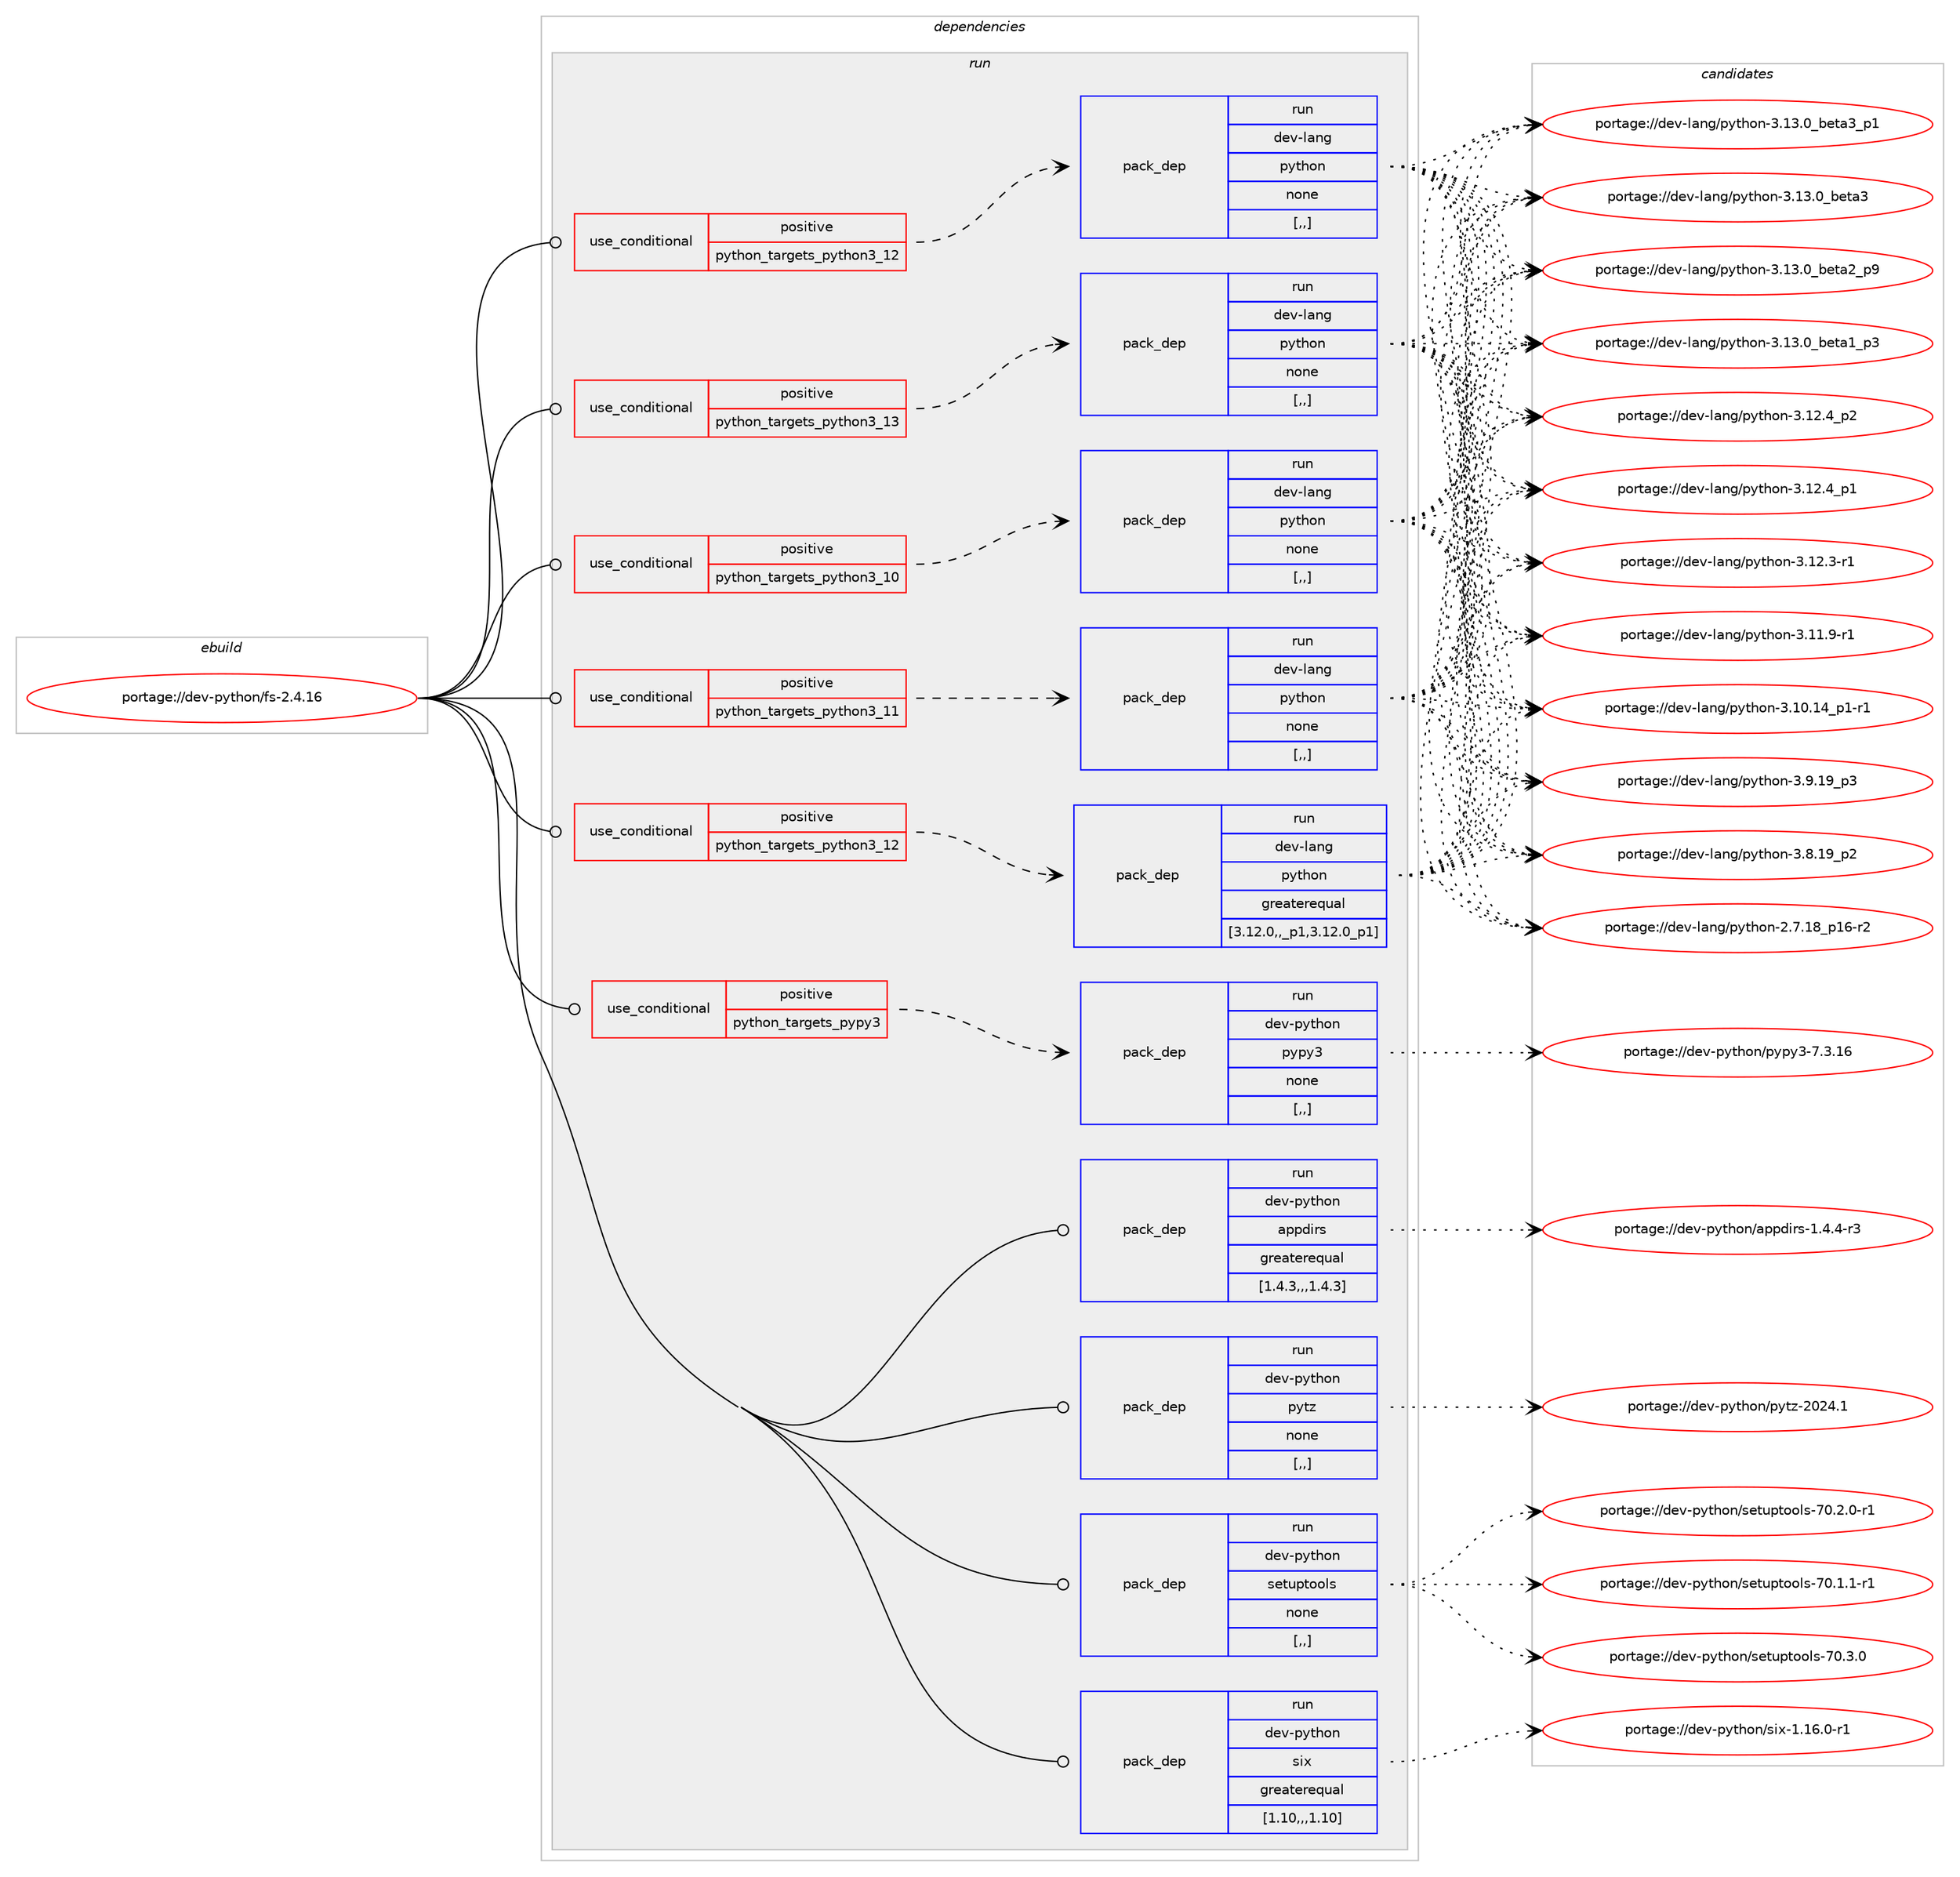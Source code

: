 digraph prolog {

# *************
# Graph options
# *************

newrank=true;
concentrate=true;
compound=true;
graph [rankdir=LR,fontname=Helvetica,fontsize=10,ranksep=1.5];#, ranksep=2.5, nodesep=0.2];
edge  [arrowhead=vee];
node  [fontname=Helvetica,fontsize=10];

# **********
# The ebuild
# **********

subgraph cluster_leftcol {
color=gray;
label=<<i>ebuild</i>>;
id [label="portage://dev-python/fs-2.4.16", color=red, width=4, href="../dev-python/fs-2.4.16.svg"];
}

# ****************
# The dependencies
# ****************

subgraph cluster_midcol {
color=gray;
label=<<i>dependencies</i>>;
subgraph cluster_compile {
fillcolor="#eeeeee";
style=filled;
label=<<i>compile</i>>;
}
subgraph cluster_compileandrun {
fillcolor="#eeeeee";
style=filled;
label=<<i>compile and run</i>>;
}
subgraph cluster_run {
fillcolor="#eeeeee";
style=filled;
label=<<i>run</i>>;
subgraph cond32831 {
dependency146236 [label=<<TABLE BORDER="0" CELLBORDER="1" CELLSPACING="0" CELLPADDING="4"><TR><TD ROWSPAN="3" CELLPADDING="10">use_conditional</TD></TR><TR><TD>positive</TD></TR><TR><TD>python_targets_pypy3</TD></TR></TABLE>>, shape=none, color=red];
subgraph pack112156 {
dependency146237 [label=<<TABLE BORDER="0" CELLBORDER="1" CELLSPACING="0" CELLPADDING="4" WIDTH="220"><TR><TD ROWSPAN="6" CELLPADDING="30">pack_dep</TD></TR><TR><TD WIDTH="110">run</TD></TR><TR><TD>dev-python</TD></TR><TR><TD>pypy3</TD></TR><TR><TD>none</TD></TR><TR><TD>[,,]</TD></TR></TABLE>>, shape=none, color=blue];
}
dependency146236:e -> dependency146237:w [weight=20,style="dashed",arrowhead="vee"];
}
id:e -> dependency146236:w [weight=20,style="solid",arrowhead="odot"];
subgraph cond32832 {
dependency146238 [label=<<TABLE BORDER="0" CELLBORDER="1" CELLSPACING="0" CELLPADDING="4"><TR><TD ROWSPAN="3" CELLPADDING="10">use_conditional</TD></TR><TR><TD>positive</TD></TR><TR><TD>python_targets_python3_10</TD></TR></TABLE>>, shape=none, color=red];
subgraph pack112157 {
dependency146239 [label=<<TABLE BORDER="0" CELLBORDER="1" CELLSPACING="0" CELLPADDING="4" WIDTH="220"><TR><TD ROWSPAN="6" CELLPADDING="30">pack_dep</TD></TR><TR><TD WIDTH="110">run</TD></TR><TR><TD>dev-lang</TD></TR><TR><TD>python</TD></TR><TR><TD>none</TD></TR><TR><TD>[,,]</TD></TR></TABLE>>, shape=none, color=blue];
}
dependency146238:e -> dependency146239:w [weight=20,style="dashed",arrowhead="vee"];
}
id:e -> dependency146238:w [weight=20,style="solid",arrowhead="odot"];
subgraph cond32833 {
dependency146240 [label=<<TABLE BORDER="0" CELLBORDER="1" CELLSPACING="0" CELLPADDING="4"><TR><TD ROWSPAN="3" CELLPADDING="10">use_conditional</TD></TR><TR><TD>positive</TD></TR><TR><TD>python_targets_python3_11</TD></TR></TABLE>>, shape=none, color=red];
subgraph pack112158 {
dependency146241 [label=<<TABLE BORDER="0" CELLBORDER="1" CELLSPACING="0" CELLPADDING="4" WIDTH="220"><TR><TD ROWSPAN="6" CELLPADDING="30">pack_dep</TD></TR><TR><TD WIDTH="110">run</TD></TR><TR><TD>dev-lang</TD></TR><TR><TD>python</TD></TR><TR><TD>none</TD></TR><TR><TD>[,,]</TD></TR></TABLE>>, shape=none, color=blue];
}
dependency146240:e -> dependency146241:w [weight=20,style="dashed",arrowhead="vee"];
}
id:e -> dependency146240:w [weight=20,style="solid",arrowhead="odot"];
subgraph cond32834 {
dependency146242 [label=<<TABLE BORDER="0" CELLBORDER="1" CELLSPACING="0" CELLPADDING="4"><TR><TD ROWSPAN="3" CELLPADDING="10">use_conditional</TD></TR><TR><TD>positive</TD></TR><TR><TD>python_targets_python3_12</TD></TR></TABLE>>, shape=none, color=red];
subgraph pack112159 {
dependency146243 [label=<<TABLE BORDER="0" CELLBORDER="1" CELLSPACING="0" CELLPADDING="4" WIDTH="220"><TR><TD ROWSPAN="6" CELLPADDING="30">pack_dep</TD></TR><TR><TD WIDTH="110">run</TD></TR><TR><TD>dev-lang</TD></TR><TR><TD>python</TD></TR><TR><TD>greaterequal</TD></TR><TR><TD>[3.12.0,,_p1,3.12.0_p1]</TD></TR></TABLE>>, shape=none, color=blue];
}
dependency146242:e -> dependency146243:w [weight=20,style="dashed",arrowhead="vee"];
}
id:e -> dependency146242:w [weight=20,style="solid",arrowhead="odot"];
subgraph cond32835 {
dependency146244 [label=<<TABLE BORDER="0" CELLBORDER="1" CELLSPACING="0" CELLPADDING="4"><TR><TD ROWSPAN="3" CELLPADDING="10">use_conditional</TD></TR><TR><TD>positive</TD></TR><TR><TD>python_targets_python3_12</TD></TR></TABLE>>, shape=none, color=red];
subgraph pack112160 {
dependency146245 [label=<<TABLE BORDER="0" CELLBORDER="1" CELLSPACING="0" CELLPADDING="4" WIDTH="220"><TR><TD ROWSPAN="6" CELLPADDING="30">pack_dep</TD></TR><TR><TD WIDTH="110">run</TD></TR><TR><TD>dev-lang</TD></TR><TR><TD>python</TD></TR><TR><TD>none</TD></TR><TR><TD>[,,]</TD></TR></TABLE>>, shape=none, color=blue];
}
dependency146244:e -> dependency146245:w [weight=20,style="dashed",arrowhead="vee"];
}
id:e -> dependency146244:w [weight=20,style="solid",arrowhead="odot"];
subgraph cond32836 {
dependency146246 [label=<<TABLE BORDER="0" CELLBORDER="1" CELLSPACING="0" CELLPADDING="4"><TR><TD ROWSPAN="3" CELLPADDING="10">use_conditional</TD></TR><TR><TD>positive</TD></TR><TR><TD>python_targets_python3_13</TD></TR></TABLE>>, shape=none, color=red];
subgraph pack112161 {
dependency146247 [label=<<TABLE BORDER="0" CELLBORDER="1" CELLSPACING="0" CELLPADDING="4" WIDTH="220"><TR><TD ROWSPAN="6" CELLPADDING="30">pack_dep</TD></TR><TR><TD WIDTH="110">run</TD></TR><TR><TD>dev-lang</TD></TR><TR><TD>python</TD></TR><TR><TD>none</TD></TR><TR><TD>[,,]</TD></TR></TABLE>>, shape=none, color=blue];
}
dependency146246:e -> dependency146247:w [weight=20,style="dashed",arrowhead="vee"];
}
id:e -> dependency146246:w [weight=20,style="solid",arrowhead="odot"];
subgraph pack112162 {
dependency146248 [label=<<TABLE BORDER="0" CELLBORDER="1" CELLSPACING="0" CELLPADDING="4" WIDTH="220"><TR><TD ROWSPAN="6" CELLPADDING="30">pack_dep</TD></TR><TR><TD WIDTH="110">run</TD></TR><TR><TD>dev-python</TD></TR><TR><TD>appdirs</TD></TR><TR><TD>greaterequal</TD></TR><TR><TD>[1.4.3,,,1.4.3]</TD></TR></TABLE>>, shape=none, color=blue];
}
id:e -> dependency146248:w [weight=20,style="solid",arrowhead="odot"];
subgraph pack112163 {
dependency146249 [label=<<TABLE BORDER="0" CELLBORDER="1" CELLSPACING="0" CELLPADDING="4" WIDTH="220"><TR><TD ROWSPAN="6" CELLPADDING="30">pack_dep</TD></TR><TR><TD WIDTH="110">run</TD></TR><TR><TD>dev-python</TD></TR><TR><TD>pytz</TD></TR><TR><TD>none</TD></TR><TR><TD>[,,]</TD></TR></TABLE>>, shape=none, color=blue];
}
id:e -> dependency146249:w [weight=20,style="solid",arrowhead="odot"];
subgraph pack112164 {
dependency146250 [label=<<TABLE BORDER="0" CELLBORDER="1" CELLSPACING="0" CELLPADDING="4" WIDTH="220"><TR><TD ROWSPAN="6" CELLPADDING="30">pack_dep</TD></TR><TR><TD WIDTH="110">run</TD></TR><TR><TD>dev-python</TD></TR><TR><TD>setuptools</TD></TR><TR><TD>none</TD></TR><TR><TD>[,,]</TD></TR></TABLE>>, shape=none, color=blue];
}
id:e -> dependency146250:w [weight=20,style="solid",arrowhead="odot"];
subgraph pack112165 {
dependency146251 [label=<<TABLE BORDER="0" CELLBORDER="1" CELLSPACING="0" CELLPADDING="4" WIDTH="220"><TR><TD ROWSPAN="6" CELLPADDING="30">pack_dep</TD></TR><TR><TD WIDTH="110">run</TD></TR><TR><TD>dev-python</TD></TR><TR><TD>six</TD></TR><TR><TD>greaterequal</TD></TR><TR><TD>[1.10,,,1.10]</TD></TR></TABLE>>, shape=none, color=blue];
}
id:e -> dependency146251:w [weight=20,style="solid",arrowhead="odot"];
}
}

# **************
# The candidates
# **************

subgraph cluster_choices {
rank=same;
color=gray;
label=<<i>candidates</i>>;

subgraph choice112156 {
color=black;
nodesep=1;
choice10010111845112121116104111110471121211121215145554651464954 [label="portage://dev-python/pypy3-7.3.16", color=red, width=4,href="../dev-python/pypy3-7.3.16.svg"];
dependency146237:e -> choice10010111845112121116104111110471121211121215145554651464954:w [style=dotted,weight="100"];
}
subgraph choice112157 {
color=black;
nodesep=1;
choice10010111845108971101034711212111610411111045514649514648959810111697519511249 [label="portage://dev-lang/python-3.13.0_beta3_p1", color=red, width=4,href="../dev-lang/python-3.13.0_beta3_p1.svg"];
choice1001011184510897110103471121211161041111104551464951464895981011169751 [label="portage://dev-lang/python-3.13.0_beta3", color=red, width=4,href="../dev-lang/python-3.13.0_beta3.svg"];
choice10010111845108971101034711212111610411111045514649514648959810111697509511257 [label="portage://dev-lang/python-3.13.0_beta2_p9", color=red, width=4,href="../dev-lang/python-3.13.0_beta2_p9.svg"];
choice10010111845108971101034711212111610411111045514649514648959810111697499511251 [label="portage://dev-lang/python-3.13.0_beta1_p3", color=red, width=4,href="../dev-lang/python-3.13.0_beta1_p3.svg"];
choice100101118451089711010347112121116104111110455146495046529511250 [label="portage://dev-lang/python-3.12.4_p2", color=red, width=4,href="../dev-lang/python-3.12.4_p2.svg"];
choice100101118451089711010347112121116104111110455146495046529511249 [label="portage://dev-lang/python-3.12.4_p1", color=red, width=4,href="../dev-lang/python-3.12.4_p1.svg"];
choice100101118451089711010347112121116104111110455146495046514511449 [label="portage://dev-lang/python-3.12.3-r1", color=red, width=4,href="../dev-lang/python-3.12.3-r1.svg"];
choice100101118451089711010347112121116104111110455146494946574511449 [label="portage://dev-lang/python-3.11.9-r1", color=red, width=4,href="../dev-lang/python-3.11.9-r1.svg"];
choice100101118451089711010347112121116104111110455146494846495295112494511449 [label="portage://dev-lang/python-3.10.14_p1-r1", color=red, width=4,href="../dev-lang/python-3.10.14_p1-r1.svg"];
choice100101118451089711010347112121116104111110455146574649579511251 [label="portage://dev-lang/python-3.9.19_p3", color=red, width=4,href="../dev-lang/python-3.9.19_p3.svg"];
choice100101118451089711010347112121116104111110455146564649579511250 [label="portage://dev-lang/python-3.8.19_p2", color=red, width=4,href="../dev-lang/python-3.8.19_p2.svg"];
choice100101118451089711010347112121116104111110455046554649569511249544511450 [label="portage://dev-lang/python-2.7.18_p16-r2", color=red, width=4,href="../dev-lang/python-2.7.18_p16-r2.svg"];
dependency146239:e -> choice10010111845108971101034711212111610411111045514649514648959810111697519511249:w [style=dotted,weight="100"];
dependency146239:e -> choice1001011184510897110103471121211161041111104551464951464895981011169751:w [style=dotted,weight="100"];
dependency146239:e -> choice10010111845108971101034711212111610411111045514649514648959810111697509511257:w [style=dotted,weight="100"];
dependency146239:e -> choice10010111845108971101034711212111610411111045514649514648959810111697499511251:w [style=dotted,weight="100"];
dependency146239:e -> choice100101118451089711010347112121116104111110455146495046529511250:w [style=dotted,weight="100"];
dependency146239:e -> choice100101118451089711010347112121116104111110455146495046529511249:w [style=dotted,weight="100"];
dependency146239:e -> choice100101118451089711010347112121116104111110455146495046514511449:w [style=dotted,weight="100"];
dependency146239:e -> choice100101118451089711010347112121116104111110455146494946574511449:w [style=dotted,weight="100"];
dependency146239:e -> choice100101118451089711010347112121116104111110455146494846495295112494511449:w [style=dotted,weight="100"];
dependency146239:e -> choice100101118451089711010347112121116104111110455146574649579511251:w [style=dotted,weight="100"];
dependency146239:e -> choice100101118451089711010347112121116104111110455146564649579511250:w [style=dotted,weight="100"];
dependency146239:e -> choice100101118451089711010347112121116104111110455046554649569511249544511450:w [style=dotted,weight="100"];
}
subgraph choice112158 {
color=black;
nodesep=1;
choice10010111845108971101034711212111610411111045514649514648959810111697519511249 [label="portage://dev-lang/python-3.13.0_beta3_p1", color=red, width=4,href="../dev-lang/python-3.13.0_beta3_p1.svg"];
choice1001011184510897110103471121211161041111104551464951464895981011169751 [label="portage://dev-lang/python-3.13.0_beta3", color=red, width=4,href="../dev-lang/python-3.13.0_beta3.svg"];
choice10010111845108971101034711212111610411111045514649514648959810111697509511257 [label="portage://dev-lang/python-3.13.0_beta2_p9", color=red, width=4,href="../dev-lang/python-3.13.0_beta2_p9.svg"];
choice10010111845108971101034711212111610411111045514649514648959810111697499511251 [label="portage://dev-lang/python-3.13.0_beta1_p3", color=red, width=4,href="../dev-lang/python-3.13.0_beta1_p3.svg"];
choice100101118451089711010347112121116104111110455146495046529511250 [label="portage://dev-lang/python-3.12.4_p2", color=red, width=4,href="../dev-lang/python-3.12.4_p2.svg"];
choice100101118451089711010347112121116104111110455146495046529511249 [label="portage://dev-lang/python-3.12.4_p1", color=red, width=4,href="../dev-lang/python-3.12.4_p1.svg"];
choice100101118451089711010347112121116104111110455146495046514511449 [label="portage://dev-lang/python-3.12.3-r1", color=red, width=4,href="../dev-lang/python-3.12.3-r1.svg"];
choice100101118451089711010347112121116104111110455146494946574511449 [label="portage://dev-lang/python-3.11.9-r1", color=red, width=4,href="../dev-lang/python-3.11.9-r1.svg"];
choice100101118451089711010347112121116104111110455146494846495295112494511449 [label="portage://dev-lang/python-3.10.14_p1-r1", color=red, width=4,href="../dev-lang/python-3.10.14_p1-r1.svg"];
choice100101118451089711010347112121116104111110455146574649579511251 [label="portage://dev-lang/python-3.9.19_p3", color=red, width=4,href="../dev-lang/python-3.9.19_p3.svg"];
choice100101118451089711010347112121116104111110455146564649579511250 [label="portage://dev-lang/python-3.8.19_p2", color=red, width=4,href="../dev-lang/python-3.8.19_p2.svg"];
choice100101118451089711010347112121116104111110455046554649569511249544511450 [label="portage://dev-lang/python-2.7.18_p16-r2", color=red, width=4,href="../dev-lang/python-2.7.18_p16-r2.svg"];
dependency146241:e -> choice10010111845108971101034711212111610411111045514649514648959810111697519511249:w [style=dotted,weight="100"];
dependency146241:e -> choice1001011184510897110103471121211161041111104551464951464895981011169751:w [style=dotted,weight="100"];
dependency146241:e -> choice10010111845108971101034711212111610411111045514649514648959810111697509511257:w [style=dotted,weight="100"];
dependency146241:e -> choice10010111845108971101034711212111610411111045514649514648959810111697499511251:w [style=dotted,weight="100"];
dependency146241:e -> choice100101118451089711010347112121116104111110455146495046529511250:w [style=dotted,weight="100"];
dependency146241:e -> choice100101118451089711010347112121116104111110455146495046529511249:w [style=dotted,weight="100"];
dependency146241:e -> choice100101118451089711010347112121116104111110455146495046514511449:w [style=dotted,weight="100"];
dependency146241:e -> choice100101118451089711010347112121116104111110455146494946574511449:w [style=dotted,weight="100"];
dependency146241:e -> choice100101118451089711010347112121116104111110455146494846495295112494511449:w [style=dotted,weight="100"];
dependency146241:e -> choice100101118451089711010347112121116104111110455146574649579511251:w [style=dotted,weight="100"];
dependency146241:e -> choice100101118451089711010347112121116104111110455146564649579511250:w [style=dotted,weight="100"];
dependency146241:e -> choice100101118451089711010347112121116104111110455046554649569511249544511450:w [style=dotted,weight="100"];
}
subgraph choice112159 {
color=black;
nodesep=1;
choice10010111845108971101034711212111610411111045514649514648959810111697519511249 [label="portage://dev-lang/python-3.13.0_beta3_p1", color=red, width=4,href="../dev-lang/python-3.13.0_beta3_p1.svg"];
choice1001011184510897110103471121211161041111104551464951464895981011169751 [label="portage://dev-lang/python-3.13.0_beta3", color=red, width=4,href="../dev-lang/python-3.13.0_beta3.svg"];
choice10010111845108971101034711212111610411111045514649514648959810111697509511257 [label="portage://dev-lang/python-3.13.0_beta2_p9", color=red, width=4,href="../dev-lang/python-3.13.0_beta2_p9.svg"];
choice10010111845108971101034711212111610411111045514649514648959810111697499511251 [label="portage://dev-lang/python-3.13.0_beta1_p3", color=red, width=4,href="../dev-lang/python-3.13.0_beta1_p3.svg"];
choice100101118451089711010347112121116104111110455146495046529511250 [label="portage://dev-lang/python-3.12.4_p2", color=red, width=4,href="../dev-lang/python-3.12.4_p2.svg"];
choice100101118451089711010347112121116104111110455146495046529511249 [label="portage://dev-lang/python-3.12.4_p1", color=red, width=4,href="../dev-lang/python-3.12.4_p1.svg"];
choice100101118451089711010347112121116104111110455146495046514511449 [label="portage://dev-lang/python-3.12.3-r1", color=red, width=4,href="../dev-lang/python-3.12.3-r1.svg"];
choice100101118451089711010347112121116104111110455146494946574511449 [label="portage://dev-lang/python-3.11.9-r1", color=red, width=4,href="../dev-lang/python-3.11.9-r1.svg"];
choice100101118451089711010347112121116104111110455146494846495295112494511449 [label="portage://dev-lang/python-3.10.14_p1-r1", color=red, width=4,href="../dev-lang/python-3.10.14_p1-r1.svg"];
choice100101118451089711010347112121116104111110455146574649579511251 [label="portage://dev-lang/python-3.9.19_p3", color=red, width=4,href="../dev-lang/python-3.9.19_p3.svg"];
choice100101118451089711010347112121116104111110455146564649579511250 [label="portage://dev-lang/python-3.8.19_p2", color=red, width=4,href="../dev-lang/python-3.8.19_p2.svg"];
choice100101118451089711010347112121116104111110455046554649569511249544511450 [label="portage://dev-lang/python-2.7.18_p16-r2", color=red, width=4,href="../dev-lang/python-2.7.18_p16-r2.svg"];
dependency146243:e -> choice10010111845108971101034711212111610411111045514649514648959810111697519511249:w [style=dotted,weight="100"];
dependency146243:e -> choice1001011184510897110103471121211161041111104551464951464895981011169751:w [style=dotted,weight="100"];
dependency146243:e -> choice10010111845108971101034711212111610411111045514649514648959810111697509511257:w [style=dotted,weight="100"];
dependency146243:e -> choice10010111845108971101034711212111610411111045514649514648959810111697499511251:w [style=dotted,weight="100"];
dependency146243:e -> choice100101118451089711010347112121116104111110455146495046529511250:w [style=dotted,weight="100"];
dependency146243:e -> choice100101118451089711010347112121116104111110455146495046529511249:w [style=dotted,weight="100"];
dependency146243:e -> choice100101118451089711010347112121116104111110455146495046514511449:w [style=dotted,weight="100"];
dependency146243:e -> choice100101118451089711010347112121116104111110455146494946574511449:w [style=dotted,weight="100"];
dependency146243:e -> choice100101118451089711010347112121116104111110455146494846495295112494511449:w [style=dotted,weight="100"];
dependency146243:e -> choice100101118451089711010347112121116104111110455146574649579511251:w [style=dotted,weight="100"];
dependency146243:e -> choice100101118451089711010347112121116104111110455146564649579511250:w [style=dotted,weight="100"];
dependency146243:e -> choice100101118451089711010347112121116104111110455046554649569511249544511450:w [style=dotted,weight="100"];
}
subgraph choice112160 {
color=black;
nodesep=1;
choice10010111845108971101034711212111610411111045514649514648959810111697519511249 [label="portage://dev-lang/python-3.13.0_beta3_p1", color=red, width=4,href="../dev-lang/python-3.13.0_beta3_p1.svg"];
choice1001011184510897110103471121211161041111104551464951464895981011169751 [label="portage://dev-lang/python-3.13.0_beta3", color=red, width=4,href="../dev-lang/python-3.13.0_beta3.svg"];
choice10010111845108971101034711212111610411111045514649514648959810111697509511257 [label="portage://dev-lang/python-3.13.0_beta2_p9", color=red, width=4,href="../dev-lang/python-3.13.0_beta2_p9.svg"];
choice10010111845108971101034711212111610411111045514649514648959810111697499511251 [label="portage://dev-lang/python-3.13.0_beta1_p3", color=red, width=4,href="../dev-lang/python-3.13.0_beta1_p3.svg"];
choice100101118451089711010347112121116104111110455146495046529511250 [label="portage://dev-lang/python-3.12.4_p2", color=red, width=4,href="../dev-lang/python-3.12.4_p2.svg"];
choice100101118451089711010347112121116104111110455146495046529511249 [label="portage://dev-lang/python-3.12.4_p1", color=red, width=4,href="../dev-lang/python-3.12.4_p1.svg"];
choice100101118451089711010347112121116104111110455146495046514511449 [label="portage://dev-lang/python-3.12.3-r1", color=red, width=4,href="../dev-lang/python-3.12.3-r1.svg"];
choice100101118451089711010347112121116104111110455146494946574511449 [label="portage://dev-lang/python-3.11.9-r1", color=red, width=4,href="../dev-lang/python-3.11.9-r1.svg"];
choice100101118451089711010347112121116104111110455146494846495295112494511449 [label="portage://dev-lang/python-3.10.14_p1-r1", color=red, width=4,href="../dev-lang/python-3.10.14_p1-r1.svg"];
choice100101118451089711010347112121116104111110455146574649579511251 [label="portage://dev-lang/python-3.9.19_p3", color=red, width=4,href="../dev-lang/python-3.9.19_p3.svg"];
choice100101118451089711010347112121116104111110455146564649579511250 [label="portage://dev-lang/python-3.8.19_p2", color=red, width=4,href="../dev-lang/python-3.8.19_p2.svg"];
choice100101118451089711010347112121116104111110455046554649569511249544511450 [label="portage://dev-lang/python-2.7.18_p16-r2", color=red, width=4,href="../dev-lang/python-2.7.18_p16-r2.svg"];
dependency146245:e -> choice10010111845108971101034711212111610411111045514649514648959810111697519511249:w [style=dotted,weight="100"];
dependency146245:e -> choice1001011184510897110103471121211161041111104551464951464895981011169751:w [style=dotted,weight="100"];
dependency146245:e -> choice10010111845108971101034711212111610411111045514649514648959810111697509511257:w [style=dotted,weight="100"];
dependency146245:e -> choice10010111845108971101034711212111610411111045514649514648959810111697499511251:w [style=dotted,weight="100"];
dependency146245:e -> choice100101118451089711010347112121116104111110455146495046529511250:w [style=dotted,weight="100"];
dependency146245:e -> choice100101118451089711010347112121116104111110455146495046529511249:w [style=dotted,weight="100"];
dependency146245:e -> choice100101118451089711010347112121116104111110455146495046514511449:w [style=dotted,weight="100"];
dependency146245:e -> choice100101118451089711010347112121116104111110455146494946574511449:w [style=dotted,weight="100"];
dependency146245:e -> choice100101118451089711010347112121116104111110455146494846495295112494511449:w [style=dotted,weight="100"];
dependency146245:e -> choice100101118451089711010347112121116104111110455146574649579511251:w [style=dotted,weight="100"];
dependency146245:e -> choice100101118451089711010347112121116104111110455146564649579511250:w [style=dotted,weight="100"];
dependency146245:e -> choice100101118451089711010347112121116104111110455046554649569511249544511450:w [style=dotted,weight="100"];
}
subgraph choice112161 {
color=black;
nodesep=1;
choice10010111845108971101034711212111610411111045514649514648959810111697519511249 [label="portage://dev-lang/python-3.13.0_beta3_p1", color=red, width=4,href="../dev-lang/python-3.13.0_beta3_p1.svg"];
choice1001011184510897110103471121211161041111104551464951464895981011169751 [label="portage://dev-lang/python-3.13.0_beta3", color=red, width=4,href="../dev-lang/python-3.13.0_beta3.svg"];
choice10010111845108971101034711212111610411111045514649514648959810111697509511257 [label="portage://dev-lang/python-3.13.0_beta2_p9", color=red, width=4,href="../dev-lang/python-3.13.0_beta2_p9.svg"];
choice10010111845108971101034711212111610411111045514649514648959810111697499511251 [label="portage://dev-lang/python-3.13.0_beta1_p3", color=red, width=4,href="../dev-lang/python-3.13.0_beta1_p3.svg"];
choice100101118451089711010347112121116104111110455146495046529511250 [label="portage://dev-lang/python-3.12.4_p2", color=red, width=4,href="../dev-lang/python-3.12.4_p2.svg"];
choice100101118451089711010347112121116104111110455146495046529511249 [label="portage://dev-lang/python-3.12.4_p1", color=red, width=4,href="../dev-lang/python-3.12.4_p1.svg"];
choice100101118451089711010347112121116104111110455146495046514511449 [label="portage://dev-lang/python-3.12.3-r1", color=red, width=4,href="../dev-lang/python-3.12.3-r1.svg"];
choice100101118451089711010347112121116104111110455146494946574511449 [label="portage://dev-lang/python-3.11.9-r1", color=red, width=4,href="../dev-lang/python-3.11.9-r1.svg"];
choice100101118451089711010347112121116104111110455146494846495295112494511449 [label="portage://dev-lang/python-3.10.14_p1-r1", color=red, width=4,href="../dev-lang/python-3.10.14_p1-r1.svg"];
choice100101118451089711010347112121116104111110455146574649579511251 [label="portage://dev-lang/python-3.9.19_p3", color=red, width=4,href="../dev-lang/python-3.9.19_p3.svg"];
choice100101118451089711010347112121116104111110455146564649579511250 [label="portage://dev-lang/python-3.8.19_p2", color=red, width=4,href="../dev-lang/python-3.8.19_p2.svg"];
choice100101118451089711010347112121116104111110455046554649569511249544511450 [label="portage://dev-lang/python-2.7.18_p16-r2", color=red, width=4,href="../dev-lang/python-2.7.18_p16-r2.svg"];
dependency146247:e -> choice10010111845108971101034711212111610411111045514649514648959810111697519511249:w [style=dotted,weight="100"];
dependency146247:e -> choice1001011184510897110103471121211161041111104551464951464895981011169751:w [style=dotted,weight="100"];
dependency146247:e -> choice10010111845108971101034711212111610411111045514649514648959810111697509511257:w [style=dotted,weight="100"];
dependency146247:e -> choice10010111845108971101034711212111610411111045514649514648959810111697499511251:w [style=dotted,weight="100"];
dependency146247:e -> choice100101118451089711010347112121116104111110455146495046529511250:w [style=dotted,weight="100"];
dependency146247:e -> choice100101118451089711010347112121116104111110455146495046529511249:w [style=dotted,weight="100"];
dependency146247:e -> choice100101118451089711010347112121116104111110455146495046514511449:w [style=dotted,weight="100"];
dependency146247:e -> choice100101118451089711010347112121116104111110455146494946574511449:w [style=dotted,weight="100"];
dependency146247:e -> choice100101118451089711010347112121116104111110455146494846495295112494511449:w [style=dotted,weight="100"];
dependency146247:e -> choice100101118451089711010347112121116104111110455146574649579511251:w [style=dotted,weight="100"];
dependency146247:e -> choice100101118451089711010347112121116104111110455146564649579511250:w [style=dotted,weight="100"];
dependency146247:e -> choice100101118451089711010347112121116104111110455046554649569511249544511450:w [style=dotted,weight="100"];
}
subgraph choice112162 {
color=black;
nodesep=1;
choice1001011184511212111610411111047971121121001051141154549465246524511451 [label="portage://dev-python/appdirs-1.4.4-r3", color=red, width=4,href="../dev-python/appdirs-1.4.4-r3.svg"];
dependency146248:e -> choice1001011184511212111610411111047971121121001051141154549465246524511451:w [style=dotted,weight="100"];
}
subgraph choice112163 {
color=black;
nodesep=1;
choice100101118451121211161041111104711212111612245504850524649 [label="portage://dev-python/pytz-2024.1", color=red, width=4,href="../dev-python/pytz-2024.1.svg"];
dependency146249:e -> choice100101118451121211161041111104711212111612245504850524649:w [style=dotted,weight="100"];
}
subgraph choice112164 {
color=black;
nodesep=1;
choice100101118451121211161041111104711510111611711211611111110811545554846514648 [label="portage://dev-python/setuptools-70.3.0", color=red, width=4,href="../dev-python/setuptools-70.3.0.svg"];
choice1001011184511212111610411111047115101116117112116111111108115455548465046484511449 [label="portage://dev-python/setuptools-70.2.0-r1", color=red, width=4,href="../dev-python/setuptools-70.2.0-r1.svg"];
choice1001011184511212111610411111047115101116117112116111111108115455548464946494511449 [label="portage://dev-python/setuptools-70.1.1-r1", color=red, width=4,href="../dev-python/setuptools-70.1.1-r1.svg"];
dependency146250:e -> choice100101118451121211161041111104711510111611711211611111110811545554846514648:w [style=dotted,weight="100"];
dependency146250:e -> choice1001011184511212111610411111047115101116117112116111111108115455548465046484511449:w [style=dotted,weight="100"];
dependency146250:e -> choice1001011184511212111610411111047115101116117112116111111108115455548464946494511449:w [style=dotted,weight="100"];
}
subgraph choice112165 {
color=black;
nodesep=1;
choice1001011184511212111610411111047115105120454946495446484511449 [label="portage://dev-python/six-1.16.0-r1", color=red, width=4,href="../dev-python/six-1.16.0-r1.svg"];
dependency146251:e -> choice1001011184511212111610411111047115105120454946495446484511449:w [style=dotted,weight="100"];
}
}

}
